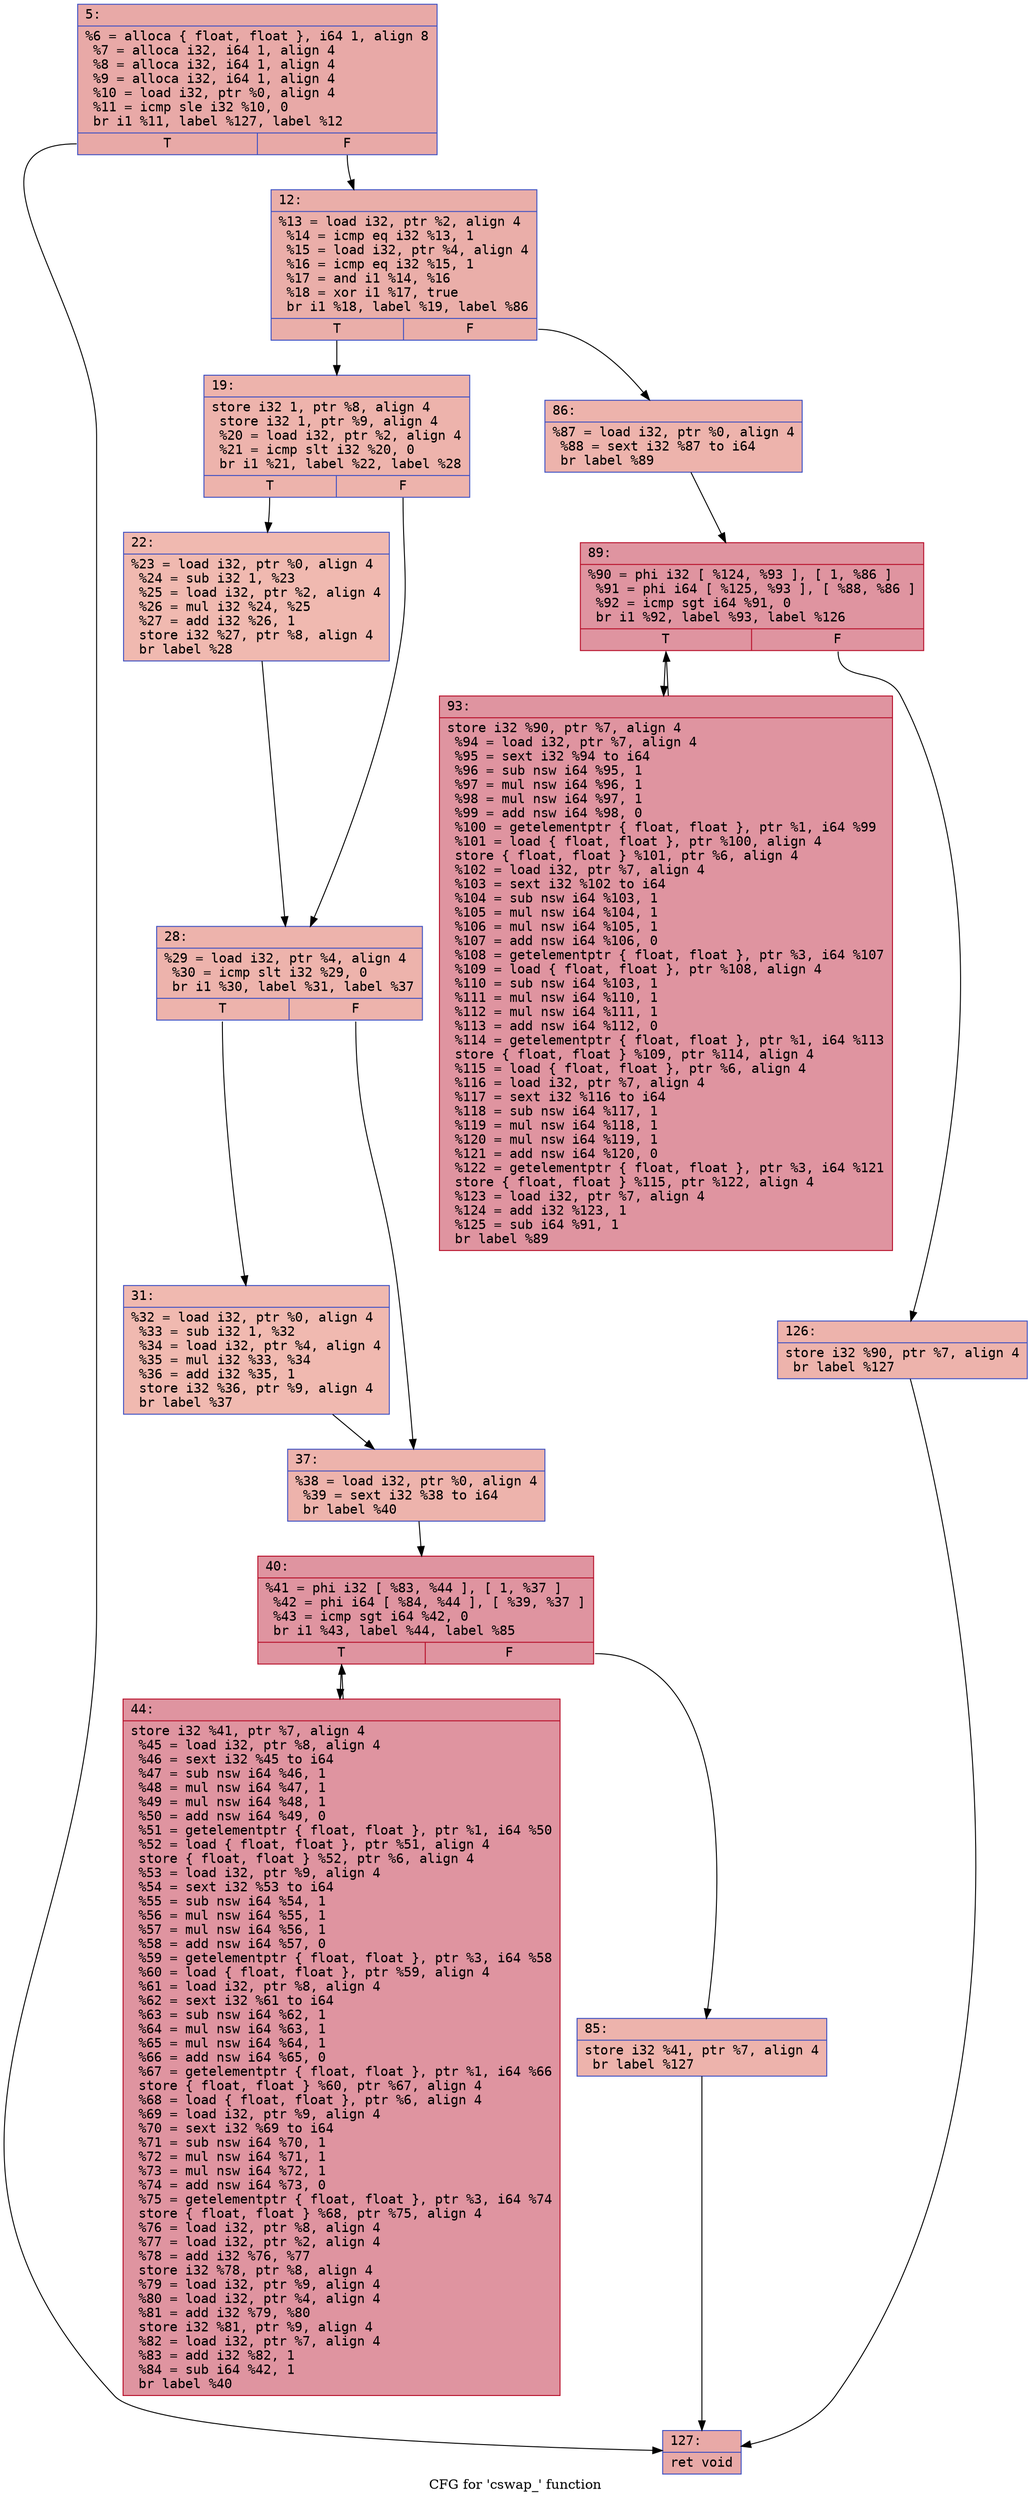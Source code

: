 digraph "CFG for 'cswap_' function" {
	label="CFG for 'cswap_' function";

	Node0x55ee0fd477b0 [shape=record,color="#3d50c3ff", style=filled, fillcolor="#ca3b3770" fontname="Courier",label="{5:\l|  %6 = alloca \{ float, float \}, i64 1, align 8\l  %7 = alloca i32, i64 1, align 4\l  %8 = alloca i32, i64 1, align 4\l  %9 = alloca i32, i64 1, align 4\l  %10 = load i32, ptr %0, align 4\l  %11 = icmp sle i32 %10, 0\l  br i1 %11, label %127, label %12\l|{<s0>T|<s1>F}}"];
	Node0x55ee0fd477b0:s0 -> Node0x55ee0fd47cc0[tooltip="5 -> 127\nProbability 50.00%" ];
	Node0x55ee0fd477b0:s1 -> Node0x55ee0fd47d10[tooltip="5 -> 12\nProbability 50.00%" ];
	Node0x55ee0fd47d10 [shape=record,color="#3d50c3ff", style=filled, fillcolor="#d0473d70" fontname="Courier",label="{12:\l|  %13 = load i32, ptr %2, align 4\l  %14 = icmp eq i32 %13, 1\l  %15 = load i32, ptr %4, align 4\l  %16 = icmp eq i32 %15, 1\l  %17 = and i1 %14, %16\l  %18 = xor i1 %17, true\l  br i1 %18, label %19, label %86\l|{<s0>T|<s1>F}}"];
	Node0x55ee0fd47d10:s0 -> Node0x55ee0fd49440[tooltip="12 -> 19\nProbability 50.00%" ];
	Node0x55ee0fd47d10:s1 -> Node0x55ee0fd49490[tooltip="12 -> 86\nProbability 50.00%" ];
	Node0x55ee0fd49440 [shape=record,color="#3d50c3ff", style=filled, fillcolor="#d6524470" fontname="Courier",label="{19:\l|  store i32 1, ptr %8, align 4\l  store i32 1, ptr %9, align 4\l  %20 = load i32, ptr %2, align 4\l  %21 = icmp slt i32 %20, 0\l  br i1 %21, label %22, label %28\l|{<s0>T|<s1>F}}"];
	Node0x55ee0fd49440:s0 -> Node0x55ee0fd497e0[tooltip="19 -> 22\nProbability 37.50%" ];
	Node0x55ee0fd49440:s1 -> Node0x55ee0fd49830[tooltip="19 -> 28\nProbability 62.50%" ];
	Node0x55ee0fd497e0 [shape=record,color="#3d50c3ff", style=filled, fillcolor="#de614d70" fontname="Courier",label="{22:\l|  %23 = load i32, ptr %0, align 4\l  %24 = sub i32 1, %23\l  %25 = load i32, ptr %2, align 4\l  %26 = mul i32 %24, %25\l  %27 = add i32 %26, 1\l  store i32 %27, ptr %8, align 4\l  br label %28\l}"];
	Node0x55ee0fd497e0 -> Node0x55ee0fd49830[tooltip="22 -> 28\nProbability 100.00%" ];
	Node0x55ee0fd49830 [shape=record,color="#3d50c3ff", style=filled, fillcolor="#d6524470" fontname="Courier",label="{28:\l|  %29 = load i32, ptr %4, align 4\l  %30 = icmp slt i32 %29, 0\l  br i1 %30, label %31, label %37\l|{<s0>T|<s1>F}}"];
	Node0x55ee0fd49830:s0 -> Node0x55ee0fd49e00[tooltip="28 -> 31\nProbability 37.50%" ];
	Node0x55ee0fd49830:s1 -> Node0x55ee0fd49e50[tooltip="28 -> 37\nProbability 62.50%" ];
	Node0x55ee0fd49e00 [shape=record,color="#3d50c3ff", style=filled, fillcolor="#de614d70" fontname="Courier",label="{31:\l|  %32 = load i32, ptr %0, align 4\l  %33 = sub i32 1, %32\l  %34 = load i32, ptr %4, align 4\l  %35 = mul i32 %33, %34\l  %36 = add i32 %35, 1\l  store i32 %36, ptr %9, align 4\l  br label %37\l}"];
	Node0x55ee0fd49e00 -> Node0x55ee0fd49e50[tooltip="31 -> 37\nProbability 100.00%" ];
	Node0x55ee0fd49e50 [shape=record,color="#3d50c3ff", style=filled, fillcolor="#d6524470" fontname="Courier",label="{37:\l|  %38 = load i32, ptr %0, align 4\l  %39 = sext i32 %38 to i64\l  br label %40\l}"];
	Node0x55ee0fd49e50 -> Node0x55ee0fd4a400[tooltip="37 -> 40\nProbability 100.00%" ];
	Node0x55ee0fd4a400 [shape=record,color="#b70d28ff", style=filled, fillcolor="#b70d2870" fontname="Courier",label="{40:\l|  %41 = phi i32 [ %83, %44 ], [ 1, %37 ]\l  %42 = phi i64 [ %84, %44 ], [ %39, %37 ]\l  %43 = icmp sgt i64 %42, 0\l  br i1 %43, label %44, label %85\l|{<s0>T|<s1>F}}"];
	Node0x55ee0fd4a400:s0 -> Node0x55ee0fd4a4c0[tooltip="40 -> 44\nProbability 96.88%" ];
	Node0x55ee0fd4a400:s1 -> Node0x55ee0fd4a720[tooltip="40 -> 85\nProbability 3.12%" ];
	Node0x55ee0fd4a4c0 [shape=record,color="#b70d28ff", style=filled, fillcolor="#b70d2870" fontname="Courier",label="{44:\l|  store i32 %41, ptr %7, align 4\l  %45 = load i32, ptr %8, align 4\l  %46 = sext i32 %45 to i64\l  %47 = sub nsw i64 %46, 1\l  %48 = mul nsw i64 %47, 1\l  %49 = mul nsw i64 %48, 1\l  %50 = add nsw i64 %49, 0\l  %51 = getelementptr \{ float, float \}, ptr %1, i64 %50\l  %52 = load \{ float, float \}, ptr %51, align 4\l  store \{ float, float \} %52, ptr %6, align 4\l  %53 = load i32, ptr %9, align 4\l  %54 = sext i32 %53 to i64\l  %55 = sub nsw i64 %54, 1\l  %56 = mul nsw i64 %55, 1\l  %57 = mul nsw i64 %56, 1\l  %58 = add nsw i64 %57, 0\l  %59 = getelementptr \{ float, float \}, ptr %3, i64 %58\l  %60 = load \{ float, float \}, ptr %59, align 4\l  %61 = load i32, ptr %8, align 4\l  %62 = sext i32 %61 to i64\l  %63 = sub nsw i64 %62, 1\l  %64 = mul nsw i64 %63, 1\l  %65 = mul nsw i64 %64, 1\l  %66 = add nsw i64 %65, 0\l  %67 = getelementptr \{ float, float \}, ptr %1, i64 %66\l  store \{ float, float \} %60, ptr %67, align 4\l  %68 = load \{ float, float \}, ptr %6, align 4\l  %69 = load i32, ptr %9, align 4\l  %70 = sext i32 %69 to i64\l  %71 = sub nsw i64 %70, 1\l  %72 = mul nsw i64 %71, 1\l  %73 = mul nsw i64 %72, 1\l  %74 = add nsw i64 %73, 0\l  %75 = getelementptr \{ float, float \}, ptr %3, i64 %74\l  store \{ float, float \} %68, ptr %75, align 4\l  %76 = load i32, ptr %8, align 4\l  %77 = load i32, ptr %2, align 4\l  %78 = add i32 %76, %77\l  store i32 %78, ptr %8, align 4\l  %79 = load i32, ptr %9, align 4\l  %80 = load i32, ptr %4, align 4\l  %81 = add i32 %79, %80\l  store i32 %81, ptr %9, align 4\l  %82 = load i32, ptr %7, align 4\l  %83 = add i32 %82, 1\l  %84 = sub i64 %42, 1\l  br label %40\l}"];
	Node0x55ee0fd4a4c0 -> Node0x55ee0fd4a400[tooltip="44 -> 40\nProbability 100.00%" ];
	Node0x55ee0fd4a720 [shape=record,color="#3d50c3ff", style=filled, fillcolor="#d6524470" fontname="Courier",label="{85:\l|  store i32 %41, ptr %7, align 4\l  br label %127\l}"];
	Node0x55ee0fd4a720 -> Node0x55ee0fd47cc0[tooltip="85 -> 127\nProbability 100.00%" ];
	Node0x55ee0fd49490 [shape=record,color="#3d50c3ff", style=filled, fillcolor="#d6524470" fontname="Courier",label="{86:\l|  %87 = load i32, ptr %0, align 4\l  %88 = sext i32 %87 to i64\l  br label %89\l}"];
	Node0x55ee0fd49490 -> Node0x55ee0fd4cbe0[tooltip="86 -> 89\nProbability 100.00%" ];
	Node0x55ee0fd4cbe0 [shape=record,color="#b70d28ff", style=filled, fillcolor="#b70d2870" fontname="Courier",label="{89:\l|  %90 = phi i32 [ %124, %93 ], [ 1, %86 ]\l  %91 = phi i64 [ %125, %93 ], [ %88, %86 ]\l  %92 = icmp sgt i64 %91, 0\l  br i1 %92, label %93, label %126\l|{<s0>T|<s1>F}}"];
	Node0x55ee0fd4cbe0:s0 -> Node0x55ee0fd4cca0[tooltip="89 -> 93\nProbability 96.88%" ];
	Node0x55ee0fd4cbe0:s1 -> Node0x55ee0fd4cf00[tooltip="89 -> 126\nProbability 3.12%" ];
	Node0x55ee0fd4cca0 [shape=record,color="#b70d28ff", style=filled, fillcolor="#b70d2870" fontname="Courier",label="{93:\l|  store i32 %90, ptr %7, align 4\l  %94 = load i32, ptr %7, align 4\l  %95 = sext i32 %94 to i64\l  %96 = sub nsw i64 %95, 1\l  %97 = mul nsw i64 %96, 1\l  %98 = mul nsw i64 %97, 1\l  %99 = add nsw i64 %98, 0\l  %100 = getelementptr \{ float, float \}, ptr %1, i64 %99\l  %101 = load \{ float, float \}, ptr %100, align 4\l  store \{ float, float \} %101, ptr %6, align 4\l  %102 = load i32, ptr %7, align 4\l  %103 = sext i32 %102 to i64\l  %104 = sub nsw i64 %103, 1\l  %105 = mul nsw i64 %104, 1\l  %106 = mul nsw i64 %105, 1\l  %107 = add nsw i64 %106, 0\l  %108 = getelementptr \{ float, float \}, ptr %3, i64 %107\l  %109 = load \{ float, float \}, ptr %108, align 4\l  %110 = sub nsw i64 %103, 1\l  %111 = mul nsw i64 %110, 1\l  %112 = mul nsw i64 %111, 1\l  %113 = add nsw i64 %112, 0\l  %114 = getelementptr \{ float, float \}, ptr %1, i64 %113\l  store \{ float, float \} %109, ptr %114, align 4\l  %115 = load \{ float, float \}, ptr %6, align 4\l  %116 = load i32, ptr %7, align 4\l  %117 = sext i32 %116 to i64\l  %118 = sub nsw i64 %117, 1\l  %119 = mul nsw i64 %118, 1\l  %120 = mul nsw i64 %119, 1\l  %121 = add nsw i64 %120, 0\l  %122 = getelementptr \{ float, float \}, ptr %3, i64 %121\l  store \{ float, float \} %115, ptr %122, align 4\l  %123 = load i32, ptr %7, align 4\l  %124 = add i32 %123, 1\l  %125 = sub i64 %91, 1\l  br label %89\l}"];
	Node0x55ee0fd4cca0 -> Node0x55ee0fd4cbe0[tooltip="93 -> 89\nProbability 100.00%" ];
	Node0x55ee0fd4cf00 [shape=record,color="#3d50c3ff", style=filled, fillcolor="#d6524470" fontname="Courier",label="{126:\l|  store i32 %90, ptr %7, align 4\l  br label %127\l}"];
	Node0x55ee0fd4cf00 -> Node0x55ee0fd47cc0[tooltip="126 -> 127\nProbability 100.00%" ];
	Node0x55ee0fd47cc0 [shape=record,color="#3d50c3ff", style=filled, fillcolor="#ca3b3770" fontname="Courier",label="{127:\l|  ret void\l}"];
}
